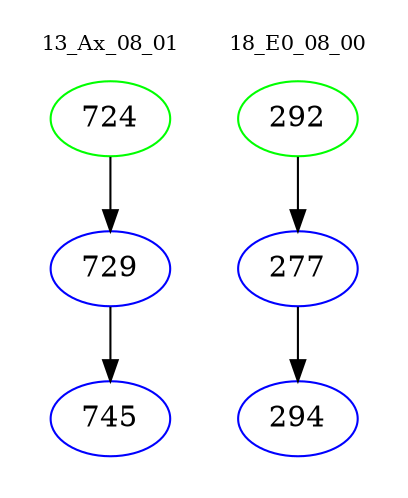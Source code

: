 digraph{
subgraph cluster_0 {
color = white
label = "13_Ax_08_01";
fontsize=10;
T0_724 [label="724", color="green"]
T0_724 -> T0_729 [color="black"]
T0_729 [label="729", color="blue"]
T0_729 -> T0_745 [color="black"]
T0_745 [label="745", color="blue"]
}
subgraph cluster_1 {
color = white
label = "18_E0_08_00";
fontsize=10;
T1_292 [label="292", color="green"]
T1_292 -> T1_277 [color="black"]
T1_277 [label="277", color="blue"]
T1_277 -> T1_294 [color="black"]
T1_294 [label="294", color="blue"]
}
}
